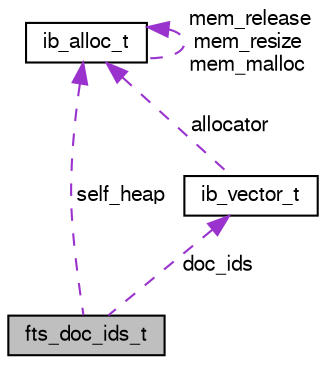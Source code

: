 digraph "fts_doc_ids_t"
{
  bgcolor="transparent";
  edge [fontname="FreeSans",fontsize="10",labelfontname="FreeSans",labelfontsize="10"];
  node [fontname="FreeSans",fontsize="10",shape=record];
  Node1 [label="fts_doc_ids_t",height=0.2,width=0.4,color="black", fillcolor="grey75", style="filled" fontcolor="black"];
  Node2 -> Node1 [dir="back",color="darkorchid3",fontsize="10",style="dashed",label=" self_heap" ,fontname="FreeSans"];
  Node2 [label="ib_alloc_t",height=0.2,width=0.4,color="black",URL="$structib__alloc__t.html"];
  Node2 -> Node2 [dir="back",color="darkorchid3",fontsize="10",style="dashed",label=" mem_release\nmem_resize\nmem_malloc" ,fontname="FreeSans"];
  Node3 -> Node1 [dir="back",color="darkorchid3",fontsize="10",style="dashed",label=" doc_ids" ,fontname="FreeSans"];
  Node3 [label="ib_vector_t",height=0.2,width=0.4,color="black",URL="$structib__vector__t.html"];
  Node2 -> Node3 [dir="back",color="darkorchid3",fontsize="10",style="dashed",label=" allocator" ,fontname="FreeSans"];
}
